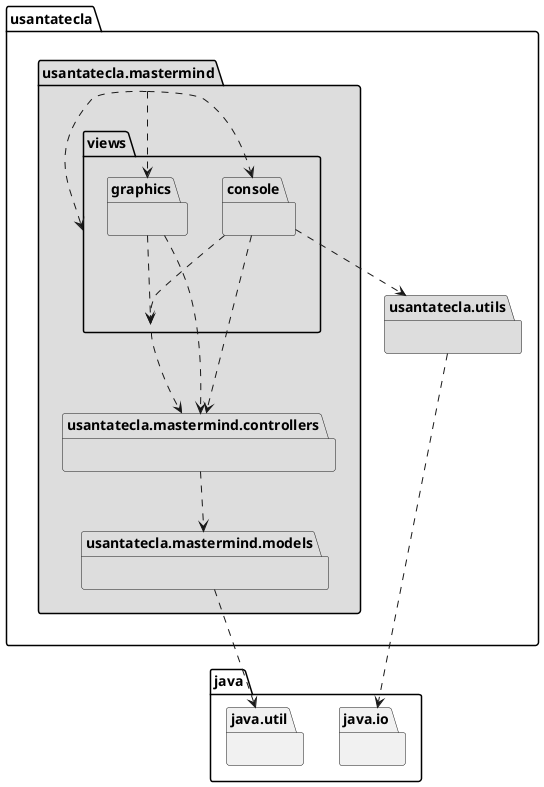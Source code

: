 @startuml arquitectura

package usantatecla.mastermind #DDDDDD { }
usantatecla.mastermind ..> usantatecla.mastermind.views
usantatecla.mastermind ..> usantatecla.mastermind.views.console
usantatecla.mastermind ..> usantatecla.mastermind.views.graphics

package usantatecla.mastermind.models #DDDDDD { }
package java.util{ }
usantatecla.mastermind.models .down.> java.util

package usantatecla.utils #DDDDDD { }
package java.io{ }
usantatecla.utils .down.> java.io

package usantatecla.mastermind.views #DDDDDD { }

package usantatecla.mastermind.views.graphics #DDDDDD { }

usantatecla.mastermind.views.graphics .down.> usantatecla.mastermind.views


package usantatecla.mastermind.views.console #DDDDDD { }
usantatecla.mastermind.views.console .down.> usantatecla.mastermind.views
usantatecla.mastermind.views.console .down.> usantatecla.utils

package usantatecla.mastermind.controllers #DDDDDD { }
usantatecla.mastermind.controllers .down.> usantatecla.mastermind.models
usantatecla.mastermind.views.console .down.> usantatecla.mastermind.controllers
usantatecla.mastermind.views.graphics .down.> usantatecla.mastermind.controllers
usantatecla.mastermind.views .down.> usantatecla.mastermind.controllers

@enduml
